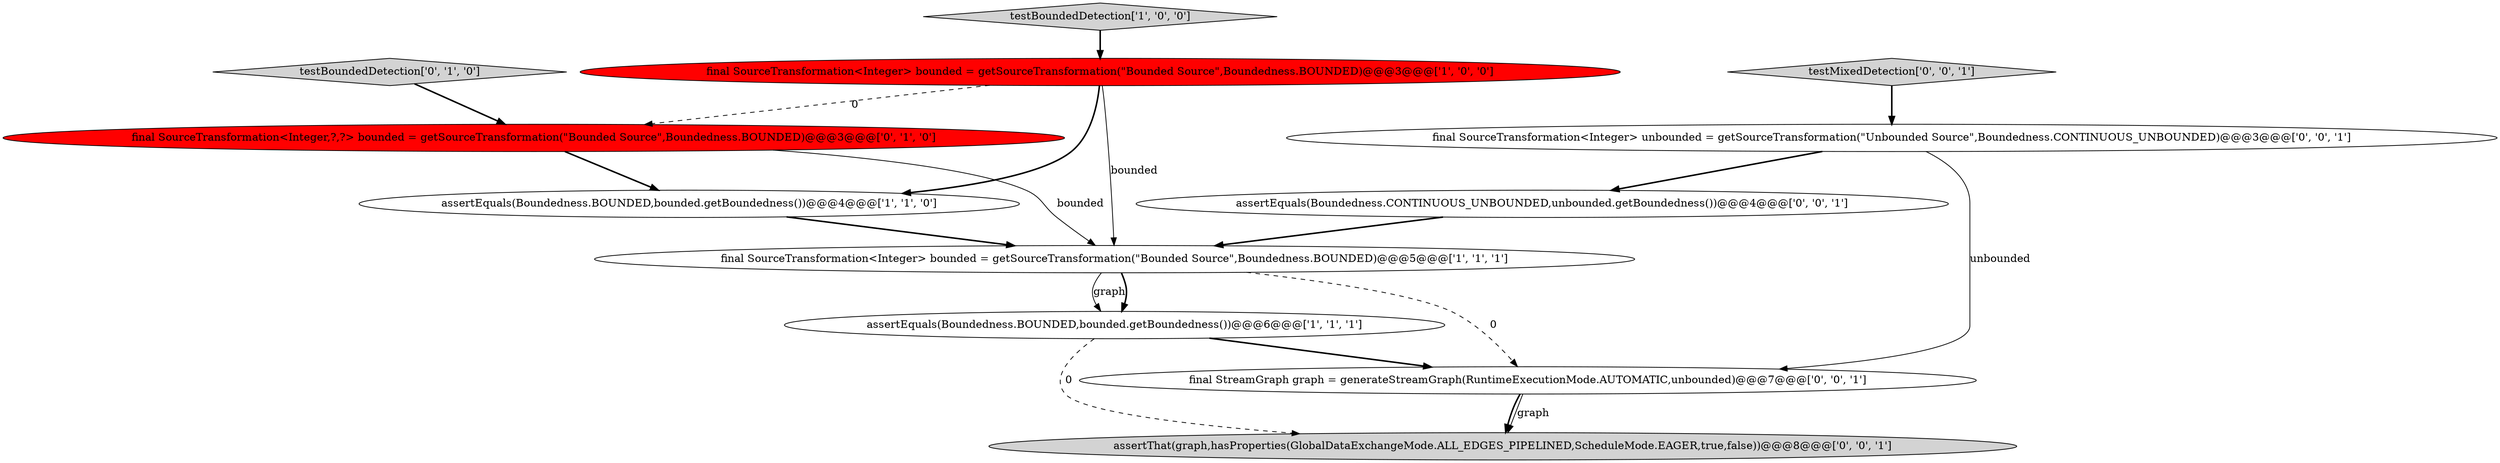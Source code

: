 digraph {
10 [style = filled, label = "assertThat(graph,hasProperties(GlobalDataExchangeMode.ALL_EDGES_PIPELINED,ScheduleMode.EAGER,true,false))@@@8@@@['0', '0', '1']", fillcolor = lightgray, shape = ellipse image = "AAA0AAABBB3BBB"];
1 [style = filled, label = "assertEquals(Boundedness.BOUNDED,bounded.getBoundedness())@@@4@@@['1', '1', '0']", fillcolor = white, shape = ellipse image = "AAA0AAABBB1BBB"];
7 [style = filled, label = "final SourceTransformation<Integer> unbounded = getSourceTransformation(\"Unbounded Source\",Boundedness.CONTINUOUS_UNBOUNDED)@@@3@@@['0', '0', '1']", fillcolor = white, shape = ellipse image = "AAA0AAABBB3BBB"];
6 [style = filled, label = "final SourceTransformation<Integer,?,?> bounded = getSourceTransformation(\"Bounded Source\",Boundedness.BOUNDED)@@@3@@@['0', '1', '0']", fillcolor = red, shape = ellipse image = "AAA1AAABBB2BBB"];
11 [style = filled, label = "final StreamGraph graph = generateStreamGraph(RuntimeExecutionMode.AUTOMATIC,unbounded)@@@7@@@['0', '0', '1']", fillcolor = white, shape = ellipse image = "AAA0AAABBB3BBB"];
4 [style = filled, label = "final SourceTransformation<Integer> bounded = getSourceTransformation(\"Bounded Source\",Boundedness.BOUNDED)@@@5@@@['1', '1', '1']", fillcolor = white, shape = ellipse image = "AAA0AAABBB1BBB"];
3 [style = filled, label = "testBoundedDetection['1', '0', '0']", fillcolor = lightgray, shape = diamond image = "AAA0AAABBB1BBB"];
0 [style = filled, label = "final SourceTransformation<Integer> bounded = getSourceTransformation(\"Bounded Source\",Boundedness.BOUNDED)@@@3@@@['1', '0', '0']", fillcolor = red, shape = ellipse image = "AAA1AAABBB1BBB"];
5 [style = filled, label = "testBoundedDetection['0', '1', '0']", fillcolor = lightgray, shape = diamond image = "AAA0AAABBB2BBB"];
2 [style = filled, label = "assertEquals(Boundedness.BOUNDED,bounded.getBoundedness())@@@6@@@['1', '1', '1']", fillcolor = white, shape = ellipse image = "AAA0AAABBB1BBB"];
8 [style = filled, label = "testMixedDetection['0', '0', '1']", fillcolor = lightgray, shape = diamond image = "AAA0AAABBB3BBB"];
9 [style = filled, label = "assertEquals(Boundedness.CONTINUOUS_UNBOUNDED,unbounded.getBoundedness())@@@4@@@['0', '0', '1']", fillcolor = white, shape = ellipse image = "AAA0AAABBB3BBB"];
8->7 [style = bold, label=""];
7->9 [style = bold, label=""];
11->10 [style = solid, label="graph"];
6->1 [style = bold, label=""];
0->4 [style = solid, label="bounded"];
2->10 [style = dashed, label="0"];
1->4 [style = bold, label=""];
4->2 [style = solid, label="graph"];
6->4 [style = solid, label="bounded"];
4->2 [style = bold, label=""];
4->11 [style = dashed, label="0"];
5->6 [style = bold, label=""];
11->10 [style = bold, label=""];
0->1 [style = bold, label=""];
2->11 [style = bold, label=""];
3->0 [style = bold, label=""];
9->4 [style = bold, label=""];
0->6 [style = dashed, label="0"];
7->11 [style = solid, label="unbounded"];
}
